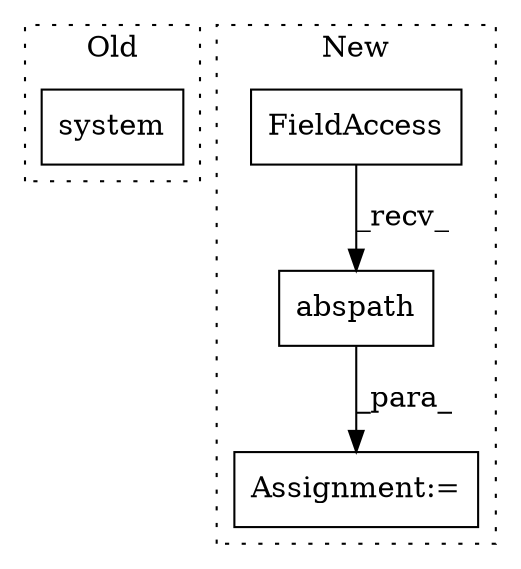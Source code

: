 digraph G {
subgraph cluster0 {
1 [label="system" a="32" s="298,343" l="7,1" shape="box"];
label = "Old";
style="dotted";
}
subgraph cluster1 {
2 [label="abspath" a="32" s="265,305" l="8,1" shape="box"];
3 [label="FieldAccess" a="22" s="257" l="7" shape="box"];
4 [label="Assignment:=" a="7" s="338" l="1" shape="box"];
label = "New";
style="dotted";
}
2 -> 4 [label="_para_"];
3 -> 2 [label="_recv_"];
}